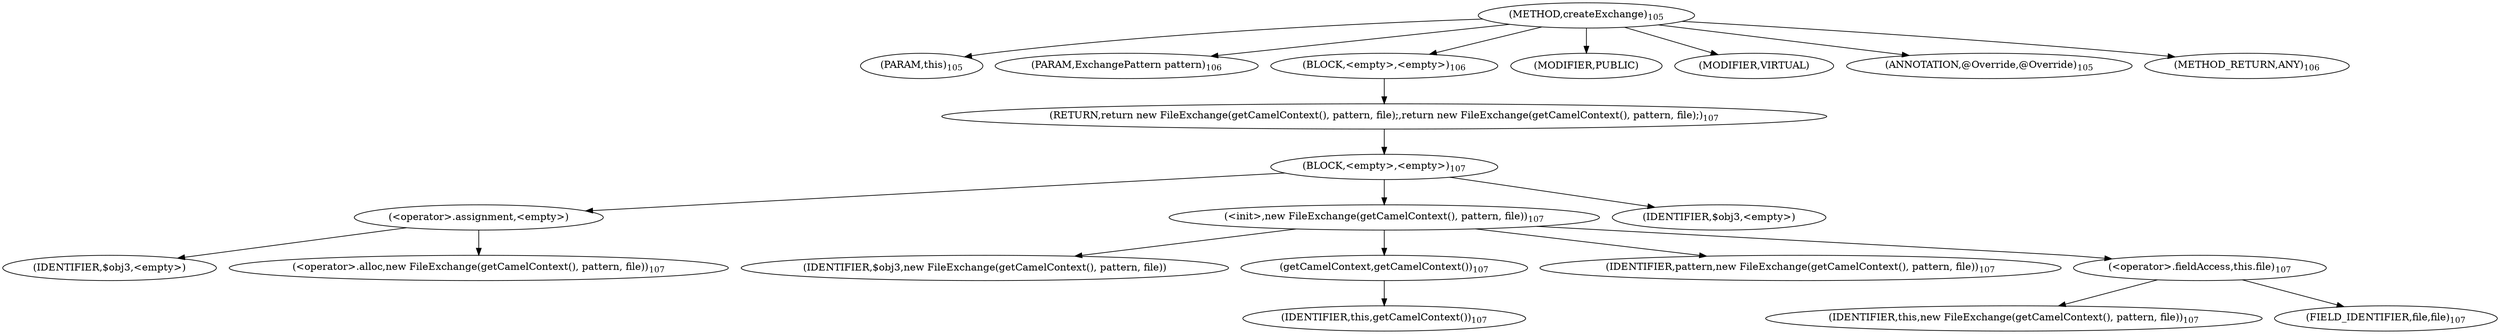 digraph "createExchange" {  
"386" [label = <(METHOD,createExchange)<SUB>105</SUB>> ]
"27" [label = <(PARAM,this)<SUB>105</SUB>> ]
"387" [label = <(PARAM,ExchangePattern pattern)<SUB>106</SUB>> ]
"388" [label = <(BLOCK,&lt;empty&gt;,&lt;empty&gt;)<SUB>106</SUB>> ]
"389" [label = <(RETURN,return new FileExchange(getCamelContext(), pattern, file);,return new FileExchange(getCamelContext(), pattern, file);)<SUB>107</SUB>> ]
"390" [label = <(BLOCK,&lt;empty&gt;,&lt;empty&gt;)<SUB>107</SUB>> ]
"391" [label = <(&lt;operator&gt;.assignment,&lt;empty&gt;)> ]
"392" [label = <(IDENTIFIER,$obj3,&lt;empty&gt;)> ]
"393" [label = <(&lt;operator&gt;.alloc,new FileExchange(getCamelContext(), pattern, file))<SUB>107</SUB>> ]
"394" [label = <(&lt;init&gt;,new FileExchange(getCamelContext(), pattern, file))<SUB>107</SUB>> ]
"395" [label = <(IDENTIFIER,$obj3,new FileExchange(getCamelContext(), pattern, file))> ]
"396" [label = <(getCamelContext,getCamelContext())<SUB>107</SUB>> ]
"26" [label = <(IDENTIFIER,this,getCamelContext())<SUB>107</SUB>> ]
"397" [label = <(IDENTIFIER,pattern,new FileExchange(getCamelContext(), pattern, file))<SUB>107</SUB>> ]
"398" [label = <(&lt;operator&gt;.fieldAccess,this.file)<SUB>107</SUB>> ]
"399" [label = <(IDENTIFIER,this,new FileExchange(getCamelContext(), pattern, file))<SUB>107</SUB>> ]
"400" [label = <(FIELD_IDENTIFIER,file,file)<SUB>107</SUB>> ]
"401" [label = <(IDENTIFIER,$obj3,&lt;empty&gt;)> ]
"402" [label = <(MODIFIER,PUBLIC)> ]
"403" [label = <(MODIFIER,VIRTUAL)> ]
"404" [label = <(ANNOTATION,@Override,@Override)<SUB>105</SUB>> ]
"405" [label = <(METHOD_RETURN,ANY)<SUB>106</SUB>> ]
  "386" -> "27" 
  "386" -> "387" 
  "386" -> "388" 
  "386" -> "402" 
  "386" -> "403" 
  "386" -> "404" 
  "386" -> "405" 
  "388" -> "389" 
  "389" -> "390" 
  "390" -> "391" 
  "390" -> "394" 
  "390" -> "401" 
  "391" -> "392" 
  "391" -> "393" 
  "394" -> "395" 
  "394" -> "396" 
  "394" -> "397" 
  "394" -> "398" 
  "396" -> "26" 
  "398" -> "399" 
  "398" -> "400" 
}
